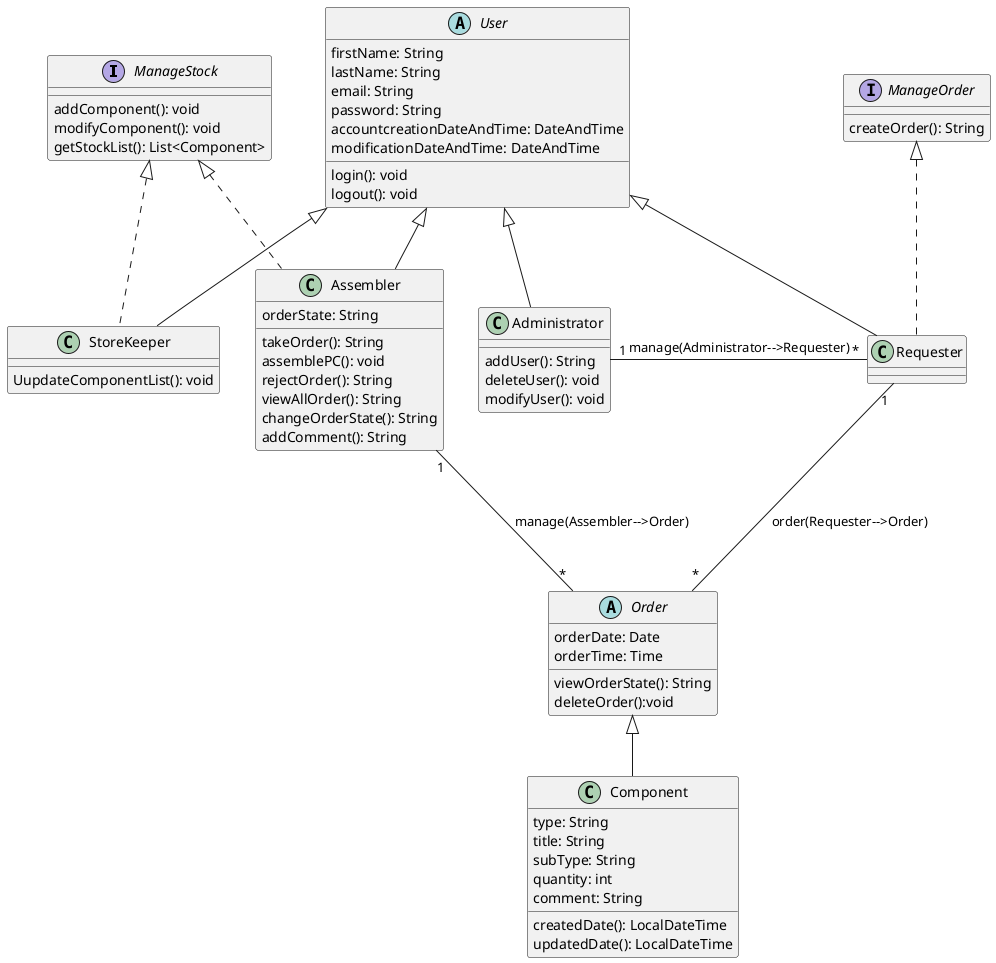 @startuml App

Interface ManageStock{
    addComponent(): void
    modifyComponent(): void
    getStockList(): List<Component>

}

Interface ManageOrder{
    createOrder(): String
}

class Requester extends User implements ManageOrder{
    
}

abstract class User{
    firstName: String
    lastName: String
    email: String
    password: String
    accountcreationDateAndTime: DateAndTime
    modificationDateAndTime: DateAndTime
    login(): void
    logout(): void

}

class Administrator extends User{
    addUser(): String
    deleteUser(): void
    modifyUser(): void
}

class Assembler extends User implements ManageStock{
    takeOrder(): String
    assemblePC(): void
    orderState: String
    rejectOrder(): String
    viewAllOrder(): String
    changeOrderState(): String
    addComment(): String

}

class StoreKeeper extends User implements ManageStock{
    UupdateComponentList(): void
}

abstract class Order{
    orderDate: Date
    orderTime: Time
    viewOrderState(): String
    deleteOrder():void

}

class Component extends Order{
    type: String
    title: String
    subType: String
    quantity: int
    comment: String
    createdDate(): LocalDateTime
    updatedDate(): LocalDateTime

}


Requester"1"-"*"Order: "order(Requester-->Order)"
Assembler"1"---"*"Order: "manage(Assembler-->Order)"
Administrator"1"-"*"Requester: "manage(Administrator-->Requester)"

@enduml